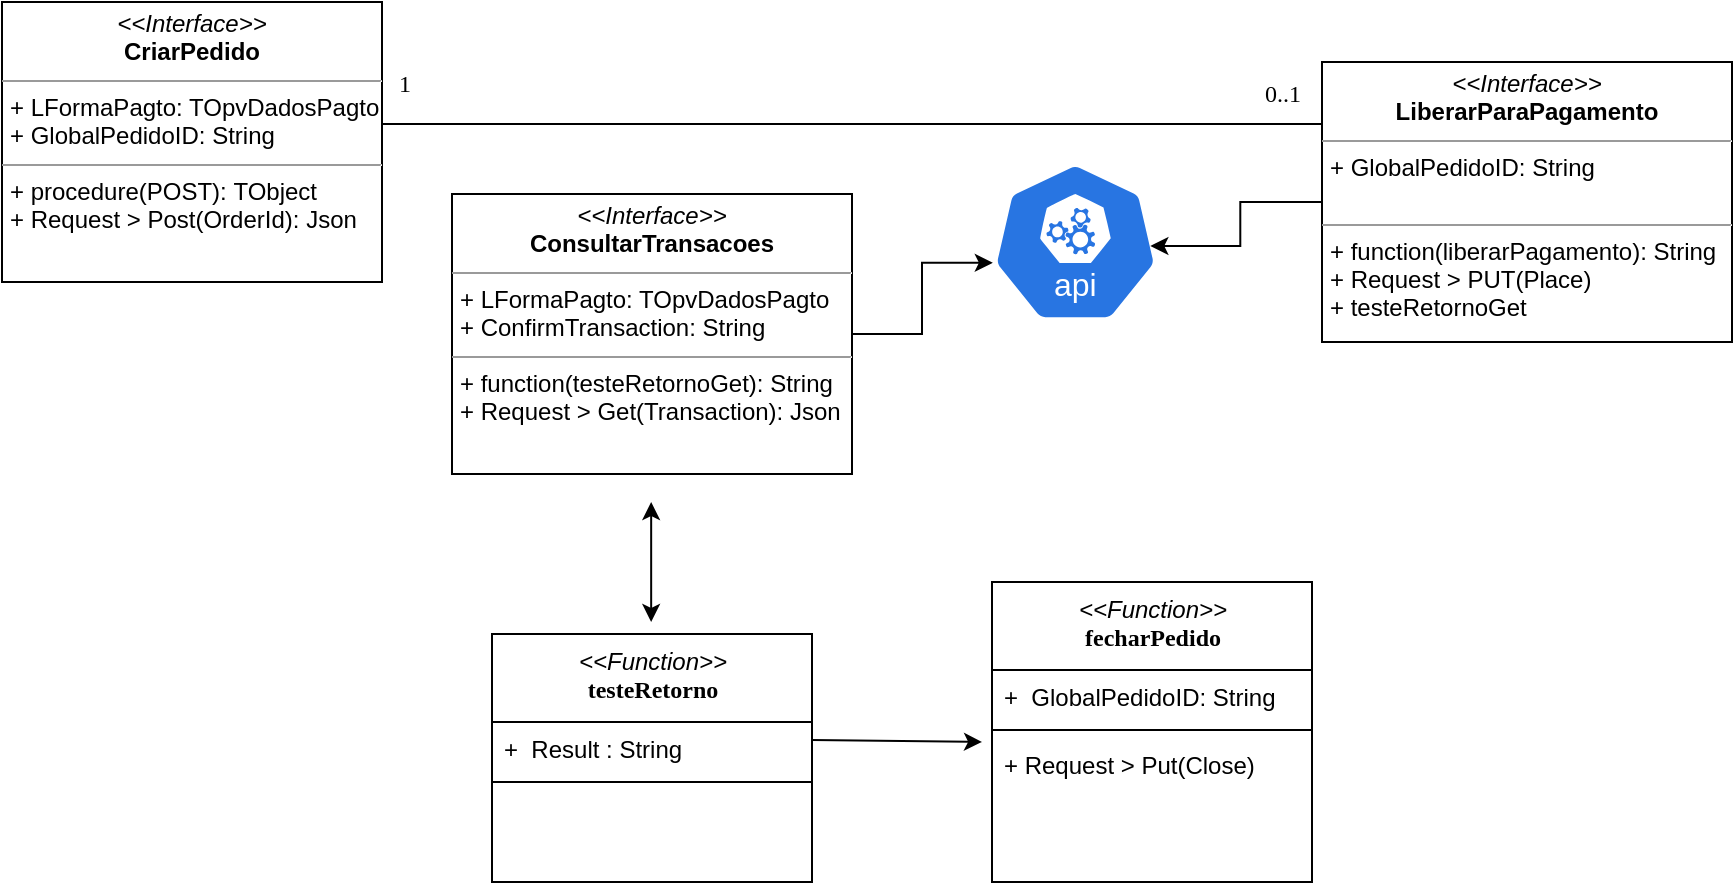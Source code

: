 <mxfile version="24.7.6">
  <diagram name="Page-1" id="6133507b-19e7-1e82-6fc7-422aa6c4b21f">
    <mxGraphModel dx="1195" dy="643" grid="1" gridSize="10" guides="1" tooltips="1" connect="1" arrows="1" fold="1" page="1" pageScale="1" pageWidth="1100" pageHeight="850" background="none" math="0" shadow="0">
      <root>
        <mxCell id="0" />
        <mxCell id="1" parent="0" />
        <mxCell id="b94bc138ca980ef-8" style="edgeStyle=orthogonalEdgeStyle;rounded=0;html=1;labelBackgroundColor=none;startArrow=none;startFill=0;startSize=8;endArrow=none;endFill=0;endSize=16;fontFamily=Verdana;fontSize=12;" parent="1" edge="1">
          <mxGeometry relative="1" as="geometry">
            <Array as="points">
              <mxPoint x="565" y="191" />
              <mxPoint x="565" y="191" />
            </Array>
            <mxPoint x="665" y="191" as="sourcePoint" />
            <mxPoint x="195" y="191" as="targetPoint" />
          </mxGeometry>
        </mxCell>
        <mxCell id="b94bc138ca980ef-15" value="0..1" style="text;html=1;resizable=0;points=[];align=center;verticalAlign=middle;labelBackgroundColor=#ffffff;fontSize=12;fontFamily=Verdana" parent="b94bc138ca980ef-8" vertex="1" connectable="0">
          <mxGeometry x="-0.575" y="-86" relative="1" as="geometry">
            <mxPoint x="80" y="71" as="offset" />
          </mxGeometry>
        </mxCell>
        <mxCell id="b94bc138ca980ef-16" value="1" style="text;html=1;resizable=0;points=[];align=center;verticalAlign=middle;labelBackgroundColor=#ffffff;fontSize=12;fontFamily=Verdana" parent="b94bc138ca980ef-8" vertex="1" connectable="0">
          <mxGeometry x="0.892" y="-1" relative="1" as="geometry">
            <mxPoint x="-15" y="-19" as="offset" />
          </mxGeometry>
        </mxCell>
        <mxCell id="78961159f06e98e8-69" value="&lt;div&gt;&lt;i style=&quot;font-family: Helvetica; font-weight: 400;&quot;&gt;&amp;lt;&amp;lt;Function&amp;gt;&amp;gt;&lt;/i&gt;&lt;br&gt;&lt;/div&gt;testeRetorno" style="swimlane;html=1;fontStyle=1;align=center;verticalAlign=top;childLayout=stackLayout;horizontal=1;startSize=44;horizontalStack=0;resizeParent=1;resizeLast=0;collapsible=1;marginBottom=0;swimlaneFillColor=#ffffff;rounded=0;shadow=0;comic=0;labelBackgroundColor=none;strokeWidth=1;fillColor=none;fontFamily=Verdana;fontSize=12" parent="1" vertex="1">
          <mxGeometry x="250" y="446" width="160" height="124" as="geometry">
            <mxRectangle x="255" y="436" width="120" height="30" as="alternateBounds" />
          </mxGeometry>
        </mxCell>
        <mxCell id="78961159f06e98e8-70" value="+ &amp;nbsp;Result : String" style="text;html=1;strokeColor=none;fillColor=none;align=left;verticalAlign=top;spacingLeft=4;spacingRight=4;whiteSpace=wrap;overflow=hidden;rotatable=0;points=[[0,0.5],[1,0.5]];portConstraint=eastwest;" parent="78961159f06e98e8-69" vertex="1">
          <mxGeometry y="44" width="160" height="26" as="geometry" />
        </mxCell>
        <mxCell id="78961159f06e98e8-77" value="" style="line;html=1;strokeWidth=1;fillColor=none;align=left;verticalAlign=middle;spacingTop=-1;spacingLeft=3;spacingRight=3;rotatable=0;labelPosition=right;points=[];portConstraint=eastwest;" parent="78961159f06e98e8-69" vertex="1">
          <mxGeometry y="70" width="160" height="8" as="geometry" />
        </mxCell>
        <mxCell id="b94bc138ca980ef-1" value="&lt;p style=&quot;margin:0px;margin-top:4px;text-align:center;&quot;&gt;&lt;i&gt;&amp;lt;&amp;lt;Interface&amp;gt;&amp;gt;&lt;/i&gt;&lt;br&gt;&lt;b&gt;ConsultarTransacoes&lt;/b&gt;&lt;br&gt;&lt;/p&gt;&lt;hr size=&quot;1&quot;&gt;&lt;p style=&quot;margin:0px;margin-left:4px;&quot;&gt;+ LFormaPagto: TOpvDadosPagto&lt;br&gt;+ ConfirmTransaction: String&lt;/p&gt;&lt;hr size=&quot;1&quot;&gt;&lt;p style=&quot;margin:0px;margin-left:4px;&quot;&gt;+ function(testeRetornoGet): String&lt;br&gt;&lt;span style=&quot;background-color: initial;&quot;&gt;+ Request &amp;gt; Get(Transaction): Json&lt;/span&gt;&lt;/p&gt;" style="verticalAlign=top;align=left;overflow=fill;fontSize=12;fontFamily=Helvetica;html=1;rounded=0;shadow=0;comic=0;labelBackgroundColor=none;strokeWidth=1" parent="1" vertex="1">
          <mxGeometry x="230" y="226" width="200" height="140" as="geometry" />
        </mxCell>
        <mxCell id="i5q7pgWWreNC8rM7uVUe-1" value="&lt;p style=&quot;margin:0px;margin-top:4px;text-align:center;&quot;&gt;&lt;i&gt;&amp;lt;&amp;lt;Interface&amp;gt;&amp;gt;&lt;/i&gt;&lt;br&gt;&lt;b&gt;CriarPedido&lt;/b&gt;&lt;br&gt;&lt;/p&gt;&lt;hr size=&quot;1&quot;&gt;&lt;p style=&quot;margin:0px;margin-left:4px;&quot;&gt;+ LFormaPagto: TOpvDadosPagto&lt;br&gt;+ GlobalPedidoID: String&lt;/p&gt;&lt;hr size=&quot;1&quot;&gt;&lt;p style=&quot;margin:0px;margin-left:4px;&quot;&gt;+ procedure(POST):&amp;nbsp;TObject&lt;br&gt;+ Request &amp;gt; Post(OrderId): Json&lt;/p&gt;" style="verticalAlign=top;align=left;overflow=fill;fontSize=12;fontFamily=Helvetica;html=1;rounded=0;shadow=0;comic=0;labelBackgroundColor=none;strokeWidth=1" vertex="1" parent="1">
          <mxGeometry x="5" y="130" width="190" height="140" as="geometry" />
        </mxCell>
        <mxCell id="i5q7pgWWreNC8rM7uVUe-2" value="&lt;p style=&quot;margin:0px;margin-top:4px;text-align:center;&quot;&gt;&lt;i&gt;&amp;lt;&amp;lt;Interface&amp;gt;&amp;gt;&lt;/i&gt;&lt;br&gt;&lt;b&gt;LiberarParaPagamento&lt;/b&gt;&lt;br&gt;&lt;/p&gt;&lt;hr size=&quot;1&quot;&gt;&lt;p style=&quot;margin:0px;margin-left:4px;&quot;&gt;+ GlobalPedidoID: String&lt;br&gt;&lt;br&gt;&lt;/p&gt;&lt;hr size=&quot;1&quot;&gt;&lt;p style=&quot;margin:0px;margin-left:4px;&quot;&gt;+ function(liberarPagamento): String&lt;br&gt;+&amp;nbsp;&lt;span style=&quot;background-color: initial;&quot;&gt;Request &amp;gt; PUT(Place)&lt;/span&gt;&lt;/p&gt;&lt;p style=&quot;margin:0px;margin-left:4px;&quot;&gt;&lt;span style=&quot;background-color: initial;&quot;&gt;+&amp;nbsp;&lt;/span&gt;&lt;span style=&quot;background-color: initial;&quot;&gt;testeRetornoGet&lt;/span&gt;&lt;/p&gt;" style="verticalAlign=top;align=left;overflow=fill;fontSize=12;fontFamily=Helvetica;html=1;rounded=0;shadow=0;comic=0;labelBackgroundColor=none;strokeWidth=1" vertex="1" parent="1">
          <mxGeometry x="665" y="160" width="205" height="140" as="geometry" />
        </mxCell>
        <mxCell id="i5q7pgWWreNC8rM7uVUe-5" value="" style="aspect=fixed;sketch=0;html=1;dashed=0;whitespace=wrap;verticalLabelPosition=bottom;verticalAlign=top;fillColor=#2875E2;strokeColor=#ffffff;points=[[0.005,0.63,0],[0.1,0.2,0],[0.9,0.2,0],[0.5,0,0],[0.995,0.63,0],[0.72,0.99,0],[0.5,1,0],[0.28,0.99,0]];shape=mxgraph.kubernetes.icon2;kubernetesLabel=1;prIcon=api" vertex="1" parent="1">
          <mxGeometry x="500" y="210" width="83.34" height="80" as="geometry" />
        </mxCell>
        <mxCell id="i5q7pgWWreNC8rM7uVUe-7" style="edgeStyle=orthogonalEdgeStyle;rounded=0;orthogonalLoop=1;jettySize=auto;html=1;entryX=0.95;entryY=0.525;entryDx=0;entryDy=0;entryPerimeter=0;" edge="1" parent="1" source="i5q7pgWWreNC8rM7uVUe-2" target="i5q7pgWWreNC8rM7uVUe-5">
          <mxGeometry relative="1" as="geometry" />
        </mxCell>
        <mxCell id="i5q7pgWWreNC8rM7uVUe-9" style="edgeStyle=orthogonalEdgeStyle;rounded=0;orthogonalLoop=1;jettySize=auto;html=1;entryX=0.005;entryY=0.63;entryDx=0;entryDy=0;entryPerimeter=0;" edge="1" parent="1" source="b94bc138ca980ef-1" target="i5q7pgWWreNC8rM7uVUe-5">
          <mxGeometry relative="1" as="geometry" />
        </mxCell>
        <mxCell id="i5q7pgWWreNC8rM7uVUe-18" value="" style="endArrow=classic;startArrow=classic;html=1;rounded=0;" edge="1" parent="1">
          <mxGeometry width="50" height="50" relative="1" as="geometry">
            <mxPoint x="329.58" y="440" as="sourcePoint" />
            <mxPoint x="329.58" y="380" as="targetPoint" />
          </mxGeometry>
        </mxCell>
        <mxCell id="i5q7pgWWreNC8rM7uVUe-23" value="" style="endArrow=classic;html=1;rounded=0;" edge="1" parent="1">
          <mxGeometry width="50" height="50" relative="1" as="geometry">
            <mxPoint x="410" y="499" as="sourcePoint" />
            <mxPoint x="495" y="500" as="targetPoint" />
          </mxGeometry>
        </mxCell>
        <mxCell id="i5q7pgWWreNC8rM7uVUe-25" value="&lt;div&gt;&lt;i style=&quot;font-family: Helvetica; font-weight: 400;&quot;&gt;&amp;lt;&amp;lt;Function&amp;gt;&amp;gt;&lt;/i&gt;&lt;br&gt;&lt;/div&gt;fecharPedido" style="swimlane;html=1;fontStyle=1;align=center;verticalAlign=top;childLayout=stackLayout;horizontal=1;startSize=44;horizontalStack=0;resizeParent=1;resizeLast=0;collapsible=1;marginBottom=0;swimlaneFillColor=#ffffff;rounded=0;shadow=0;comic=0;labelBackgroundColor=none;strokeWidth=1;fillColor=none;fontFamily=Verdana;fontSize=12" vertex="1" parent="1">
          <mxGeometry x="500" y="420" width="160" height="150" as="geometry">
            <mxRectangle x="255" y="436" width="120" height="30" as="alternateBounds" />
          </mxGeometry>
        </mxCell>
        <mxCell id="i5q7pgWWreNC8rM7uVUe-26" value="+ &amp;nbsp;GlobalPedidoID: String" style="text;html=1;strokeColor=none;fillColor=none;align=left;verticalAlign=top;spacingLeft=4;spacingRight=4;whiteSpace=wrap;overflow=hidden;rotatable=0;points=[[0,0.5],[1,0.5]];portConstraint=eastwest;" vertex="1" parent="i5q7pgWWreNC8rM7uVUe-25">
          <mxGeometry y="44" width="160" height="26" as="geometry" />
        </mxCell>
        <mxCell id="i5q7pgWWreNC8rM7uVUe-27" value="" style="line;html=1;strokeWidth=1;fillColor=none;align=left;verticalAlign=middle;spacingTop=-1;spacingLeft=3;spacingRight=3;rotatable=0;labelPosition=right;points=[];portConstraint=eastwest;" vertex="1" parent="i5q7pgWWreNC8rM7uVUe-25">
          <mxGeometry y="70" width="160" height="8" as="geometry" />
        </mxCell>
        <mxCell id="i5q7pgWWreNC8rM7uVUe-29" value="+ Request &amp;gt; Put(Close)" style="text;html=1;strokeColor=none;fillColor=none;align=left;verticalAlign=top;spacingLeft=4;spacingRight=4;whiteSpace=wrap;overflow=hidden;rotatable=0;points=[[0,0.5],[1,0.5]];portConstraint=eastwest;" vertex="1" parent="i5q7pgWWreNC8rM7uVUe-25">
          <mxGeometry y="78" width="160" height="26" as="geometry" />
        </mxCell>
      </root>
    </mxGraphModel>
  </diagram>
</mxfile>
